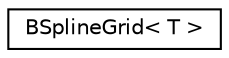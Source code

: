 digraph "Graphical Class Hierarchy"
{
  edge [fontname="Helvetica",fontsize="10",labelfontname="Helvetica",labelfontsize="10"];
  node [fontname="Helvetica",fontsize="10",shape=record];
  rankdir="LR";
  Node0 [label="BSplineGrid\< T \>",height=0.2,width=0.4,color="black", fillcolor="white", style="filled",URL="$classBSplineGrid.html"];
}
